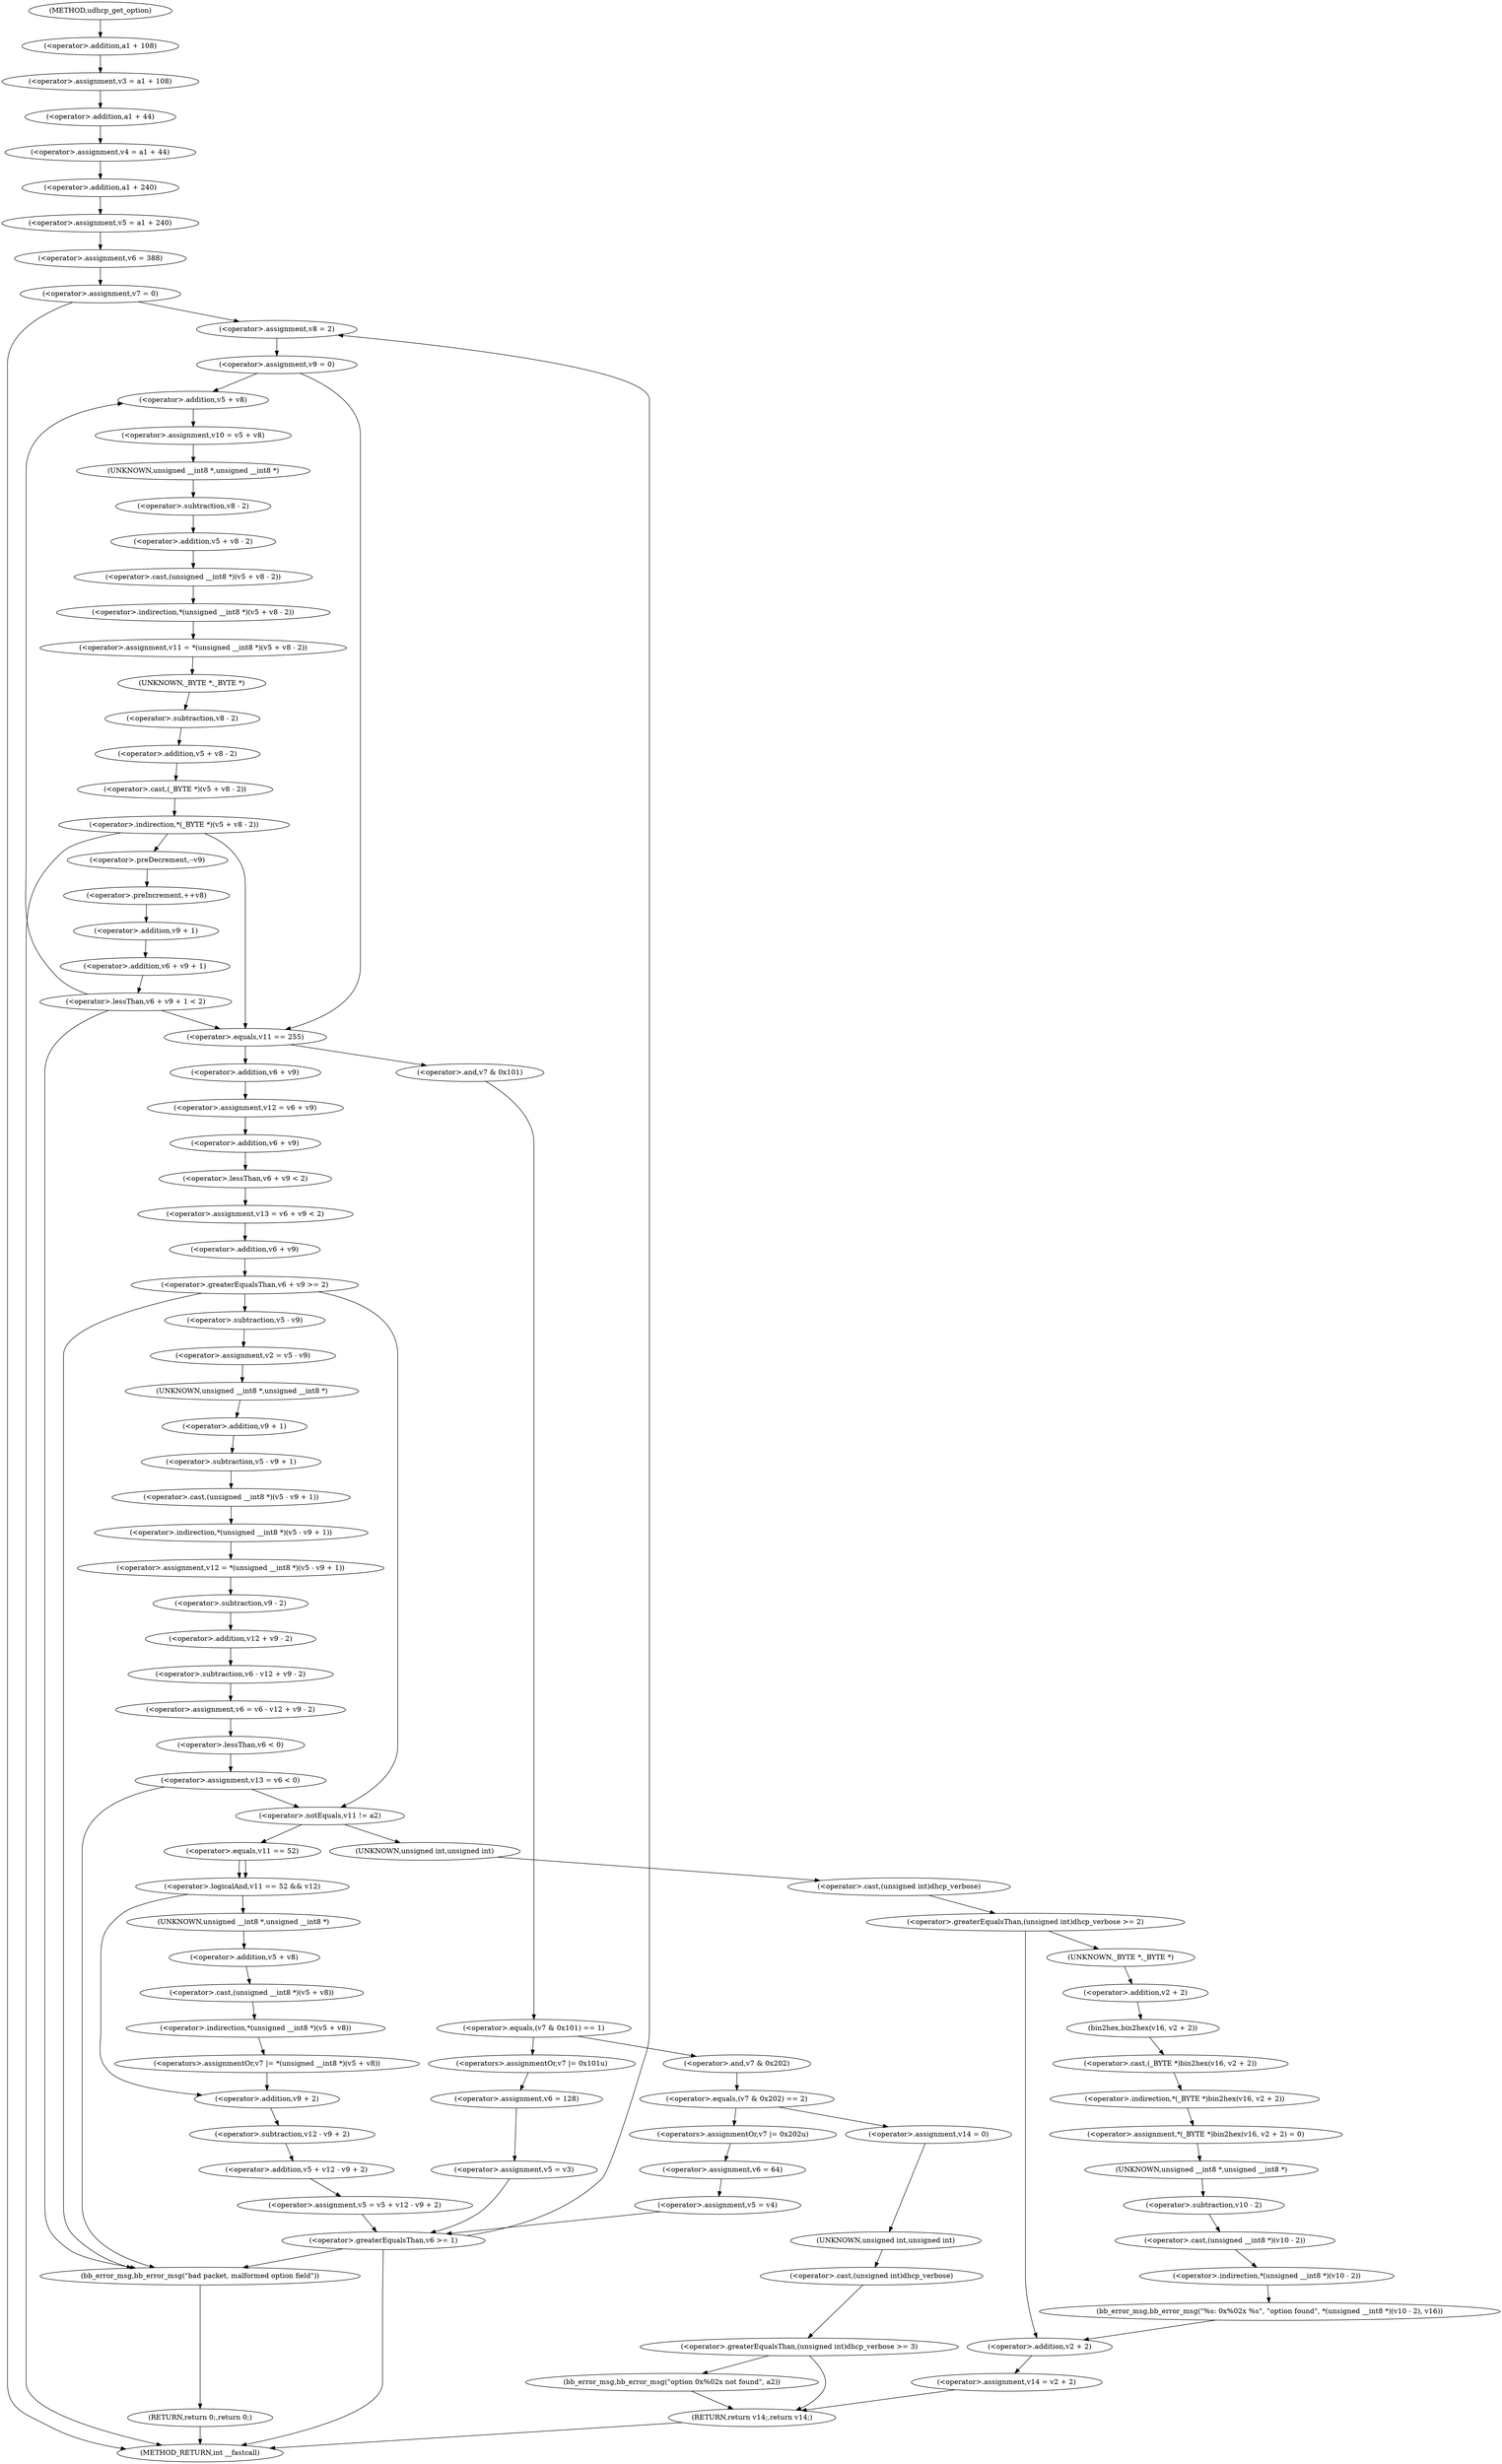 digraph udhcp_get_option {  
"1000133" [label = "(<operator>.assignment,v3 = a1 + 108)" ]
"1000135" [label = "(<operator>.addition,a1 + 108)" ]
"1000138" [label = "(<operator>.assignment,v4 = a1 + 44)" ]
"1000140" [label = "(<operator>.addition,a1 + 44)" ]
"1000143" [label = "(<operator>.assignment,v5 = a1 + 240)" ]
"1000145" [label = "(<operator>.addition,a1 + 240)" ]
"1000148" [label = "(<operator>.assignment,v6 = 388)" ]
"1000151" [label = "(<operator>.assignment,v7 = 0)" ]
"1000157" [label = "(<operator>.assignment,v8 = 2)" ]
"1000160" [label = "(<operator>.assignment,v9 = 0)" ]
"1000166" [label = "(<operator>.assignment,v10 = v5 + v8)" ]
"1000168" [label = "(<operator>.addition,v5 + v8)" ]
"1000171" [label = "(<operator>.assignment,v11 = *(unsigned __int8 *)(v5 + v8 - 2))" ]
"1000173" [label = "(<operator>.indirection,*(unsigned __int8 *)(v5 + v8 - 2))" ]
"1000174" [label = "(<operator>.cast,(unsigned __int8 *)(v5 + v8 - 2))" ]
"1000175" [label = "(UNKNOWN,unsigned __int8 *,unsigned __int8 *)" ]
"1000176" [label = "(<operator>.addition,v5 + v8 - 2)" ]
"1000178" [label = "(<operator>.subtraction,v8 - 2)" ]
"1000182" [label = "(<operator>.indirection,*(_BYTE *)(v5 + v8 - 2))" ]
"1000183" [label = "(<operator>.cast,(_BYTE *)(v5 + v8 - 2))" ]
"1000184" [label = "(UNKNOWN,_BYTE *,_BYTE *)" ]
"1000185" [label = "(<operator>.addition,v5 + v8 - 2)" ]
"1000187" [label = "(<operator>.subtraction,v8 - 2)" ]
"1000191" [label = "(<operator>.preDecrement,--v9)" ]
"1000193" [label = "(<operator>.preIncrement,++v8)" ]
"1000196" [label = "(<operator>.lessThan,v6 + v9 + 1 < 2)" ]
"1000197" [label = "(<operator>.addition,v6 + v9 + 1)" ]
"1000199" [label = "(<operator>.addition,v9 + 1)" ]
"1000205" [label = "(<operator>.equals,v11 == 255)" ]
"1000210" [label = "(<operator>.equals,(v7 & 0x101) == 1)" ]
"1000211" [label = "(<operator>.and,v7 & 0x101)" ]
"1000216" [label = "(<operators>.assignmentOr,v7 |= 0x101u)" ]
"1000219" [label = "(<operator>.assignment,v6 = 128)" ]
"1000222" [label = "(<operator>.assignment,v5 = v3)" ]
"1000227" [label = "(<operator>.equals,(v7 & 0x202) == 2)" ]
"1000228" [label = "(<operator>.and,v7 & 0x202)" ]
"1000233" [label = "(<operators>.assignmentOr,v7 |= 0x202u)" ]
"1000236" [label = "(<operator>.assignment,v6 = 64)" ]
"1000239" [label = "(<operator>.assignment,v5 = v4)" ]
"1000243" [label = "(<operator>.assignment,v14 = 0)" ]
"1000247" [label = "(<operator>.greaterEqualsThan,(unsigned int)dhcp_verbose >= 3)" ]
"1000248" [label = "(<operator>.cast,(unsigned int)dhcp_verbose)" ]
"1000249" [label = "(UNKNOWN,unsigned int,unsigned int)" ]
"1000252" [label = "(bb_error_msg,bb_error_msg(\"option 0x%02x not found\", a2))" ]
"1000257" [label = "(<operator>.assignment,v12 = v6 + v9)" ]
"1000259" [label = "(<operator>.addition,v6 + v9)" ]
"1000262" [label = "(<operator>.assignment,v13 = v6 + v9 < 2)" ]
"1000264" [label = "(<operator>.lessThan,v6 + v9 < 2)" ]
"1000265" [label = "(<operator>.addition,v6 + v9)" ]
"1000270" [label = "(<operator>.greaterEqualsThan,v6 + v9 >= 2)" ]
"1000271" [label = "(<operator>.addition,v6 + v9)" ]
"1000276" [label = "(<operator>.assignment,v2 = v5 - v9)" ]
"1000278" [label = "(<operator>.subtraction,v5 - v9)" ]
"1000281" [label = "(<operator>.assignment,v12 = *(unsigned __int8 *)(v5 - v9 + 1))" ]
"1000283" [label = "(<operator>.indirection,*(unsigned __int8 *)(v5 - v9 + 1))" ]
"1000284" [label = "(<operator>.cast,(unsigned __int8 *)(v5 - v9 + 1))" ]
"1000285" [label = "(UNKNOWN,unsigned __int8 *,unsigned __int8 *)" ]
"1000286" [label = "(<operator>.subtraction,v5 - v9 + 1)" ]
"1000288" [label = "(<operator>.addition,v9 + 1)" ]
"1000291" [label = "(<operator>.assignment,v6 = v6 - v12 + v9 - 2)" ]
"1000293" [label = "(<operator>.subtraction,v6 - v12 + v9 - 2)" ]
"1000295" [label = "(<operator>.addition,v12 + v9 - 2)" ]
"1000297" [label = "(<operator>.subtraction,v9 - 2)" ]
"1000300" [label = "(<operator>.assignment,v13 = v6 < 0)" ]
"1000302" [label = "(<operator>.lessThan,v6 < 0)" ]
"1000309" [label = "(bb_error_msg,bb_error_msg(\"bad packet, malformed option field\"))" ]
"1000311" [label = "(RETURN,return 0;,return 0;)" ]
"1000314" [label = "(<operator>.notEquals,v11 != a2)" ]
"1000319" [label = "(<operator>.logicalAnd,v11 == 52 && v12)" ]
"1000320" [label = "(<operator>.equals,v11 == 52)" ]
"1000324" [label = "(<operators>.assignmentOr,v7 |= *(unsigned __int8 *)(v5 + v8))" ]
"1000326" [label = "(<operator>.indirection,*(unsigned __int8 *)(v5 + v8))" ]
"1000327" [label = "(<operator>.cast,(unsigned __int8 *)(v5 + v8))" ]
"1000328" [label = "(UNKNOWN,unsigned __int8 *,unsigned __int8 *)" ]
"1000329" [label = "(<operator>.addition,v5 + v8)" ]
"1000332" [label = "(<operator>.assignment,v5 = v5 + v12 - v9 + 2)" ]
"1000334" [label = "(<operator>.addition,v5 + v12 - v9 + 2)" ]
"1000336" [label = "(<operator>.subtraction,v12 - v9 + 2)" ]
"1000338" [label = "(<operator>.addition,v9 + 2)" ]
"1000343" [label = "(<operator>.greaterEqualsThan,v6 >= 1)" ]
"1000349" [label = "(<operator>.greaterEqualsThan,(unsigned int)dhcp_verbose >= 2)" ]
"1000350" [label = "(<operator>.cast,(unsigned int)dhcp_verbose)" ]
"1000351" [label = "(UNKNOWN,unsigned int,unsigned int)" ]
"1000355" [label = "(<operator>.assignment,*(_BYTE *)bin2hex(v16, v2 + 2) = 0)" ]
"1000356" [label = "(<operator>.indirection,*(_BYTE *)bin2hex(v16, v2 + 2))" ]
"1000357" [label = "(<operator>.cast,(_BYTE *)bin2hex(v16, v2 + 2))" ]
"1000358" [label = "(UNKNOWN,_BYTE *,_BYTE *)" ]
"1000359" [label = "(bin2hex,bin2hex(v16, v2 + 2))" ]
"1000361" [label = "(<operator>.addition,v2 + 2)" ]
"1000365" [label = "(bb_error_msg,bb_error_msg(\"%s: 0x%02x %s\", \"option found\", *(unsigned __int8 *)(v10 - 2), v16))" ]
"1000368" [label = "(<operator>.indirection,*(unsigned __int8 *)(v10 - 2))" ]
"1000369" [label = "(<operator>.cast,(unsigned __int8 *)(v10 - 2))" ]
"1000370" [label = "(UNKNOWN,unsigned __int8 *,unsigned __int8 *)" ]
"1000371" [label = "(<operator>.subtraction,v10 - 2)" ]
"1000375" [label = "(<operator>.assignment,v14 = v2 + 2)" ]
"1000377" [label = "(<operator>.addition,v2 + 2)" ]
"1000380" [label = "(RETURN,return v14;,return v14;)" ]
"1000115" [label = "(METHOD,udhcp_get_option)" ]
"1000382" [label = "(METHOD_RETURN,int __fastcall)" ]
  "1000133" -> "1000140" 
  "1000135" -> "1000133" 
  "1000138" -> "1000145" 
  "1000140" -> "1000138" 
  "1000143" -> "1000148" 
  "1000145" -> "1000143" 
  "1000148" -> "1000151" 
  "1000151" -> "1000382" 
  "1000151" -> "1000157" 
  "1000157" -> "1000160" 
  "1000160" -> "1000168" 
  "1000160" -> "1000205" 
  "1000166" -> "1000175" 
  "1000168" -> "1000166" 
  "1000171" -> "1000184" 
  "1000173" -> "1000171" 
  "1000174" -> "1000173" 
  "1000175" -> "1000178" 
  "1000176" -> "1000174" 
  "1000178" -> "1000176" 
  "1000182" -> "1000382" 
  "1000182" -> "1000205" 
  "1000182" -> "1000191" 
  "1000183" -> "1000182" 
  "1000184" -> "1000187" 
  "1000185" -> "1000183" 
  "1000187" -> "1000185" 
  "1000191" -> "1000193" 
  "1000193" -> "1000199" 
  "1000196" -> "1000168" 
  "1000196" -> "1000205" 
  "1000196" -> "1000309" 
  "1000197" -> "1000196" 
  "1000199" -> "1000197" 
  "1000205" -> "1000211" 
  "1000205" -> "1000259" 
  "1000210" -> "1000216" 
  "1000210" -> "1000228" 
  "1000211" -> "1000210" 
  "1000216" -> "1000219" 
  "1000219" -> "1000222" 
  "1000222" -> "1000343" 
  "1000227" -> "1000233" 
  "1000227" -> "1000243" 
  "1000228" -> "1000227" 
  "1000233" -> "1000236" 
  "1000236" -> "1000239" 
  "1000239" -> "1000343" 
  "1000243" -> "1000249" 
  "1000247" -> "1000252" 
  "1000247" -> "1000380" 
  "1000248" -> "1000247" 
  "1000249" -> "1000248" 
  "1000252" -> "1000380" 
  "1000257" -> "1000265" 
  "1000259" -> "1000257" 
  "1000262" -> "1000271" 
  "1000264" -> "1000262" 
  "1000265" -> "1000264" 
  "1000270" -> "1000278" 
  "1000270" -> "1000309" 
  "1000270" -> "1000314" 
  "1000271" -> "1000270" 
  "1000276" -> "1000285" 
  "1000278" -> "1000276" 
  "1000281" -> "1000297" 
  "1000283" -> "1000281" 
  "1000284" -> "1000283" 
  "1000285" -> "1000288" 
  "1000286" -> "1000284" 
  "1000288" -> "1000286" 
  "1000291" -> "1000302" 
  "1000293" -> "1000291" 
  "1000295" -> "1000293" 
  "1000297" -> "1000295" 
  "1000300" -> "1000309" 
  "1000300" -> "1000314" 
  "1000302" -> "1000300" 
  "1000309" -> "1000311" 
  "1000311" -> "1000382" 
  "1000314" -> "1000351" 
  "1000314" -> "1000320" 
  "1000319" -> "1000328" 
  "1000319" -> "1000338" 
  "1000320" -> "1000319" 
  "1000320" -> "1000319" 
  "1000324" -> "1000338" 
  "1000326" -> "1000324" 
  "1000327" -> "1000326" 
  "1000328" -> "1000329" 
  "1000329" -> "1000327" 
  "1000332" -> "1000343" 
  "1000334" -> "1000332" 
  "1000336" -> "1000334" 
  "1000338" -> "1000336" 
  "1000343" -> "1000382" 
  "1000343" -> "1000157" 
  "1000343" -> "1000309" 
  "1000349" -> "1000358" 
  "1000349" -> "1000377" 
  "1000350" -> "1000349" 
  "1000351" -> "1000350" 
  "1000355" -> "1000370" 
  "1000356" -> "1000355" 
  "1000357" -> "1000356" 
  "1000358" -> "1000361" 
  "1000359" -> "1000357" 
  "1000361" -> "1000359" 
  "1000365" -> "1000377" 
  "1000368" -> "1000365" 
  "1000369" -> "1000368" 
  "1000370" -> "1000371" 
  "1000371" -> "1000369" 
  "1000375" -> "1000380" 
  "1000377" -> "1000375" 
  "1000380" -> "1000382" 
  "1000115" -> "1000135" 
}
